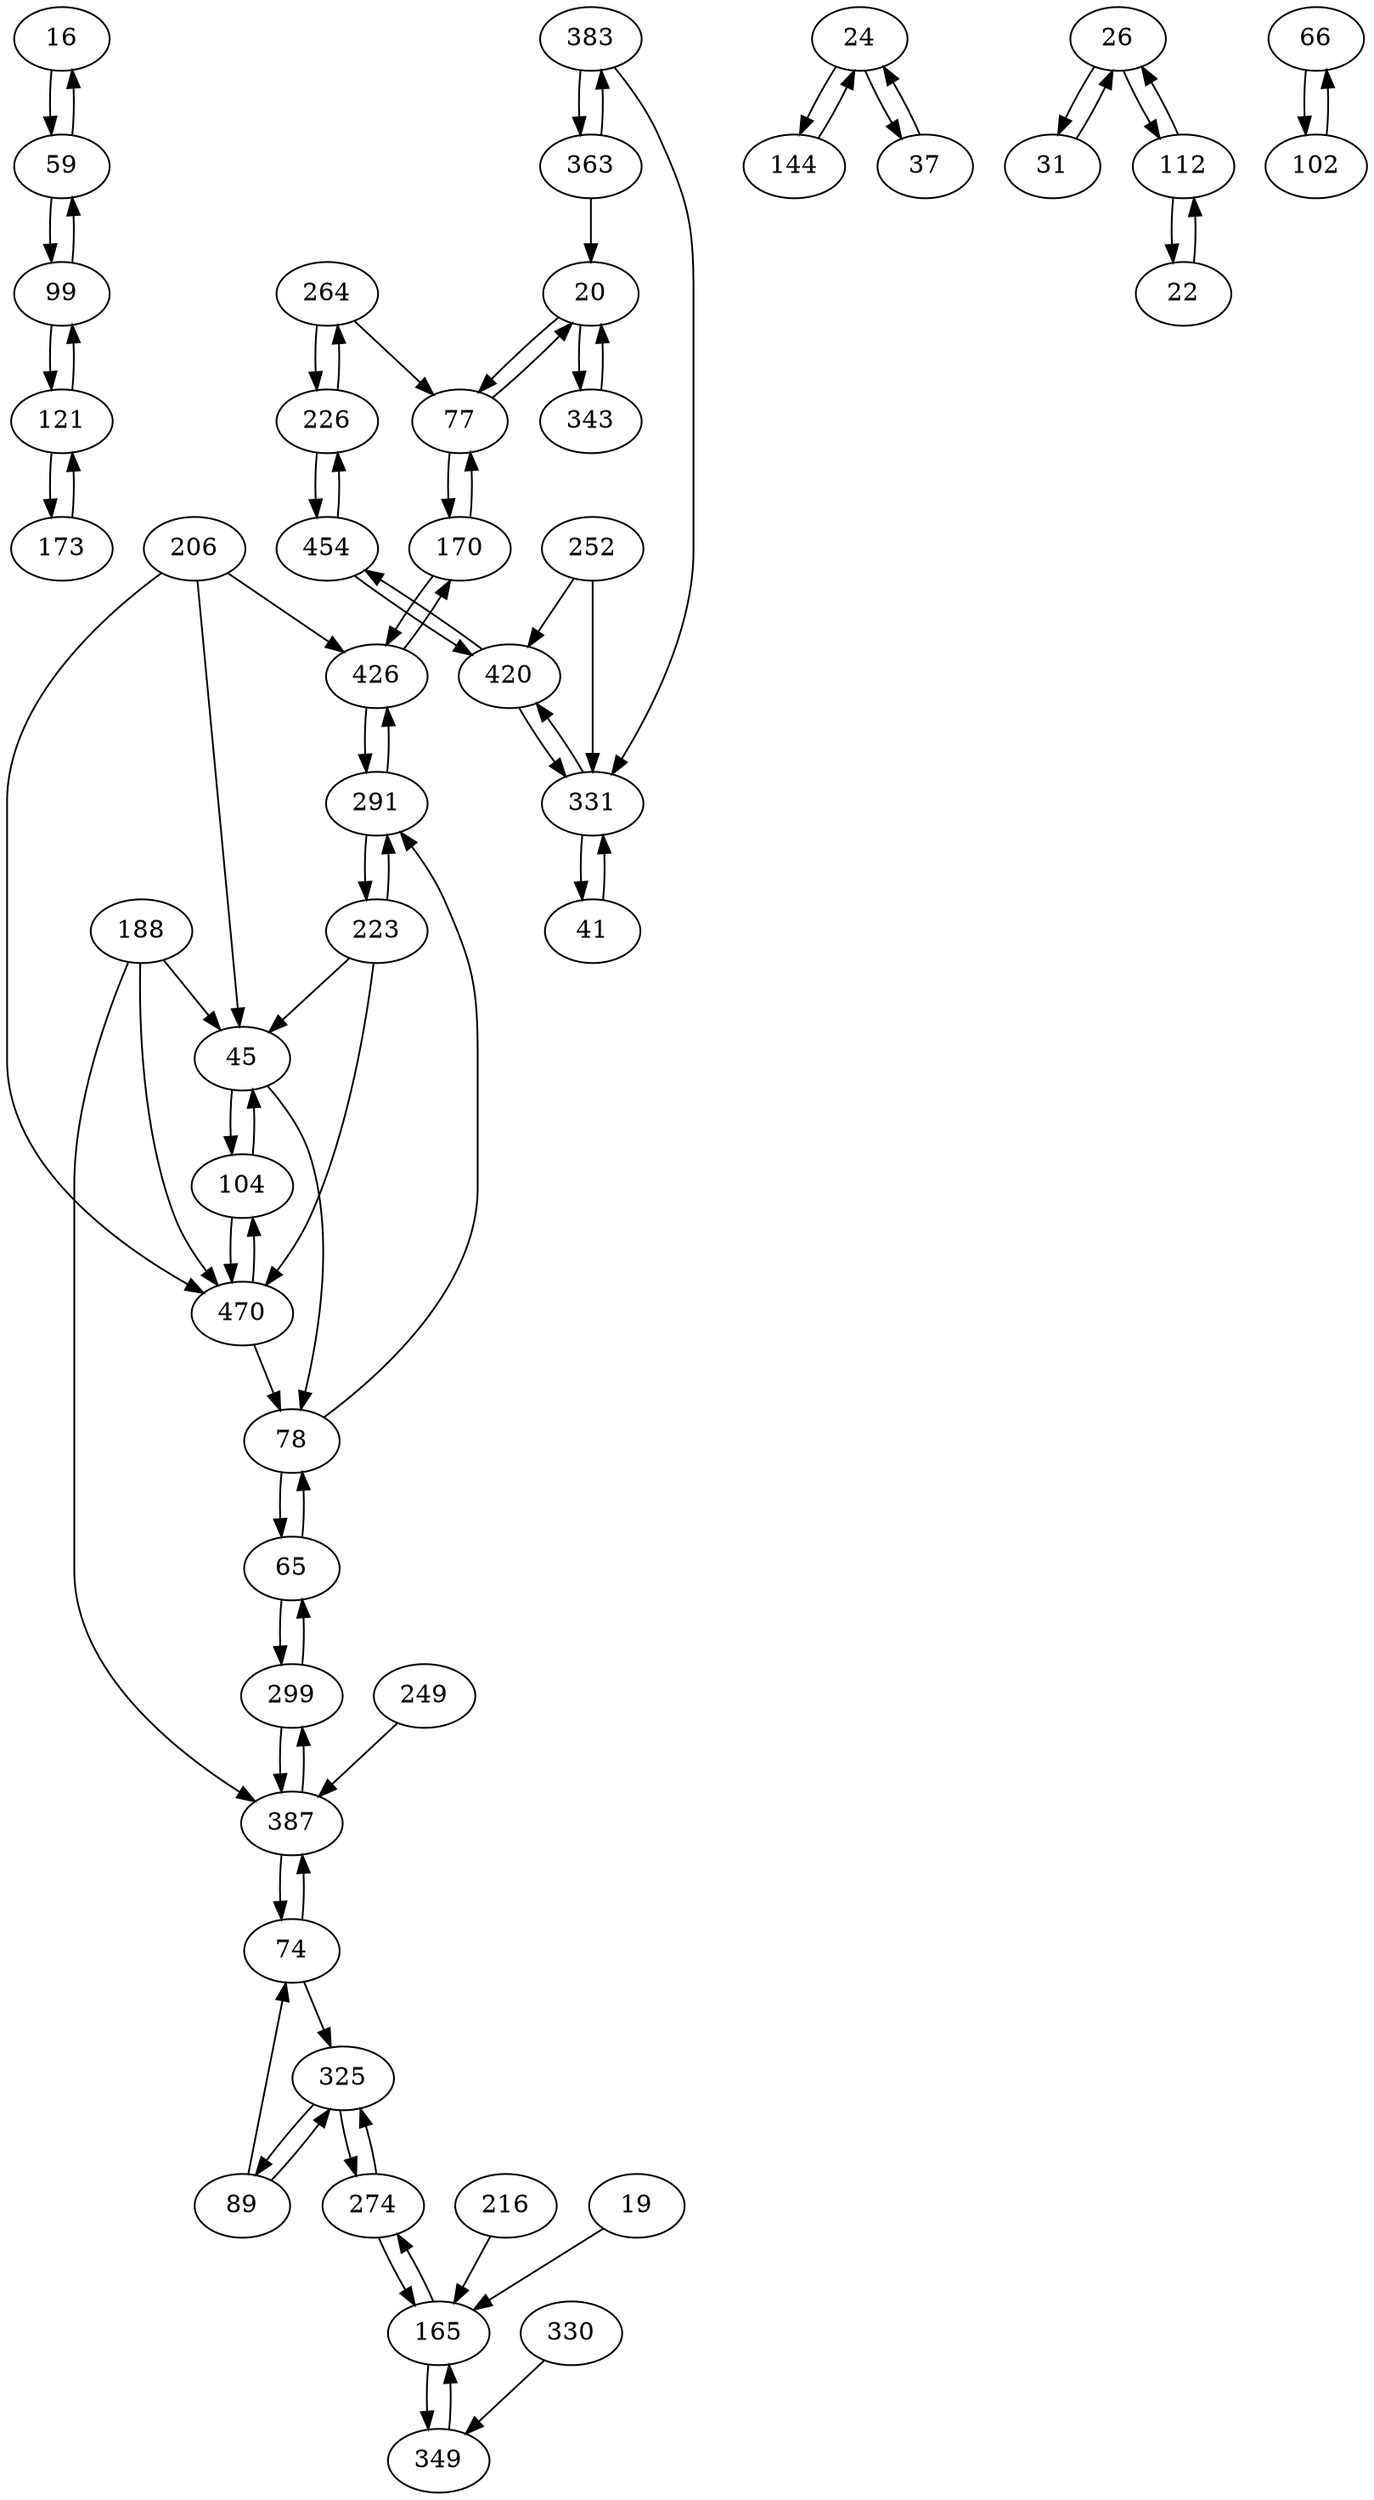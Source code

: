 digraph G {
16 -> 59;
20 -> 77;
24 -> 144;
26 -> 31;
45 -> 104;
59 -> 16;
65 -> 299;
74 -> 325;
77 -> 170;
78 -> 291;
89 -> 325;
99 -> 59;
104 -> 45;
104 -> 470;
112 -> 26;
121 -> 173;
165 -> 274;
170 -> 426;
188 -> 45;
188 -> 470;
206 -> 45;
206 -> 470;
216 -> 165;
223 -> 291;
226 -> 264;
252 -> 420;
264 -> 226;
274 -> 325;
291 -> 223;
299 -> 387;
325 -> 274;
330 -> 349;
331 -> 420;
363 -> 20;
383 -> 363;
387 -> 299;
420 -> 454;
426 -> 170;
454 -> 226;
470 -> 104;
19 -> 165;
20 -> 343;
22 -> 112;
24 -> 37;
26 -> 112;
31 -> 26;
37 -> 24;
41 -> 331;
45 -> 78;
59 -> 99;
65 -> 78;
66 -> 102;
74 -> 387;
77 -> 20;
78 -> 65;
89 -> 74;
99 -> 121;
102 -> 66;
112 -> 22;
121 -> 99;
144 -> 24;
165 -> 349;
170 -> 77;
173 -> 121;
188 -> 387;
206 -> 426;
223 -> 45;
223 -> 470;
226 -> 454;
249 -> 387;
252 -> 331;
264 -> 77;
274 -> 165;
291 -> 426;
299 -> 65;
325 -> 89;
331 -> 41;
343 -> 20;
349 -> 165;
363 -> 383;
383 -> 331;
387 -> 74;
420 -> 331;
426 -> 291;
454 -> 420;
470 -> 78;
}
